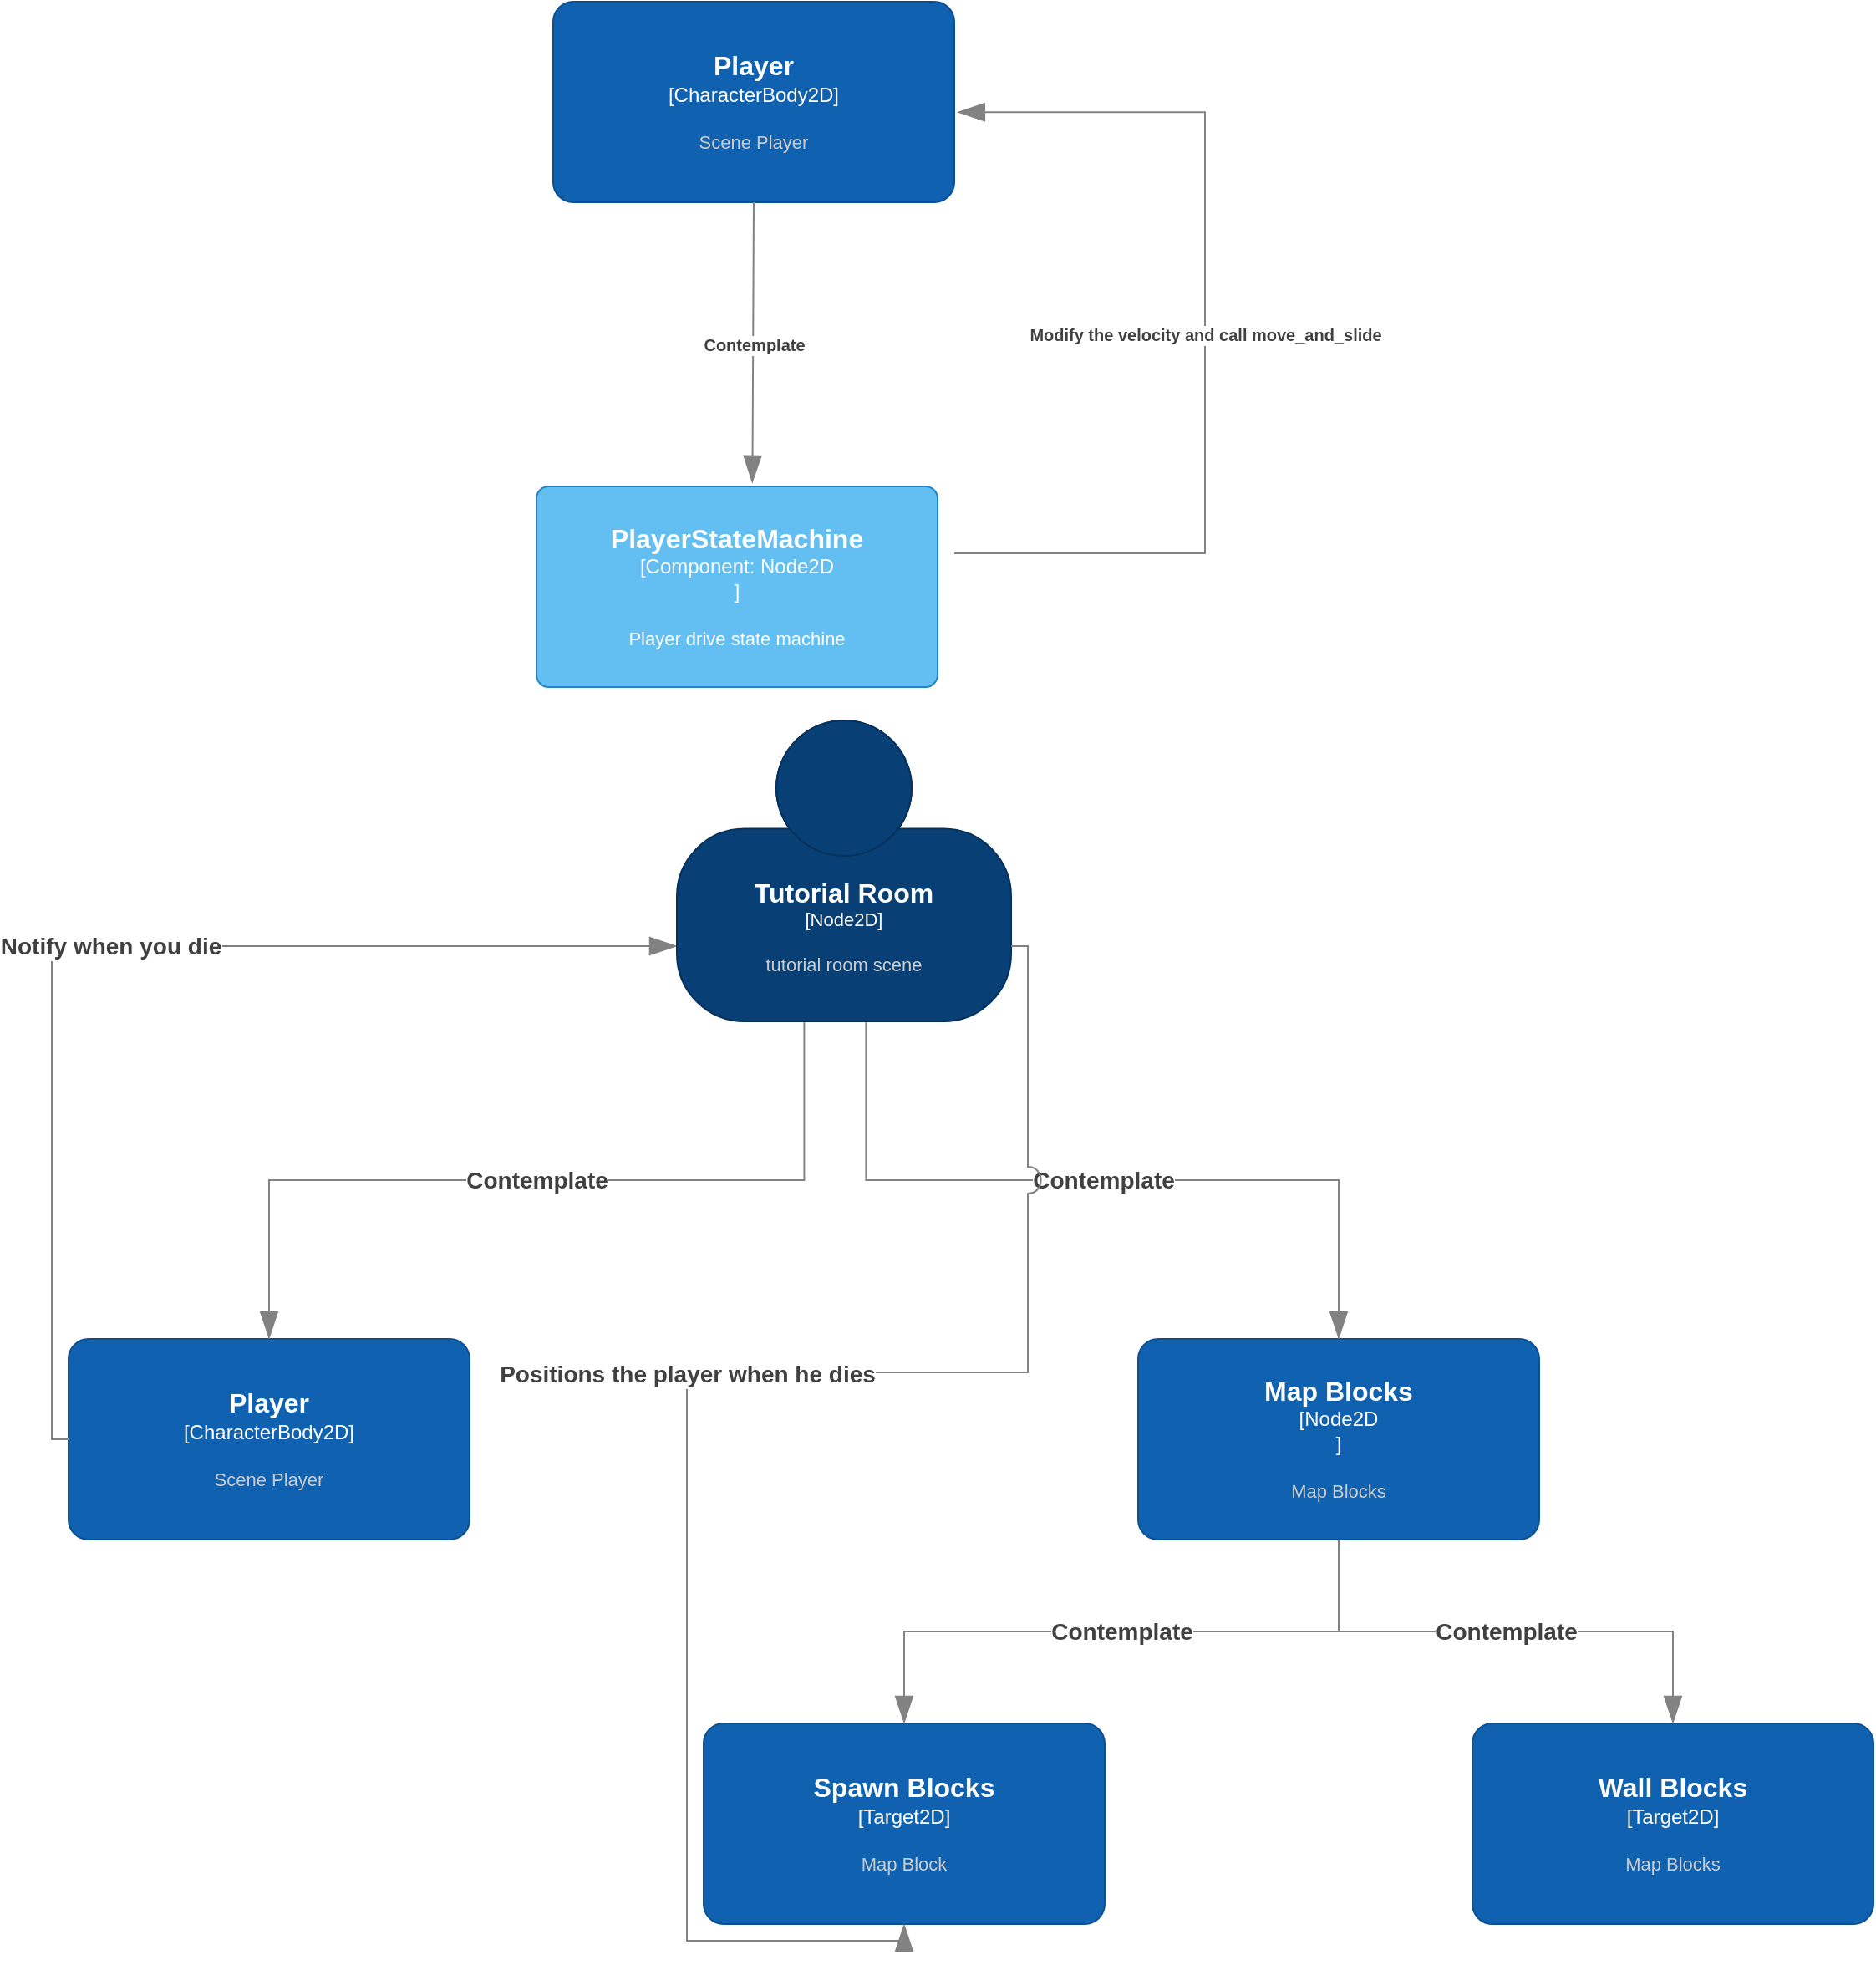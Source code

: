 <mxfile version="21.3.3" type="device">
  <diagram id="l4opDT8Yz2PaflCBfEU1" name="Página-1">
    <mxGraphModel dx="1257" dy="691" grid="1" gridSize="10" guides="1" tooltips="1" connect="1" arrows="1" fold="1" page="1" pageScale="1" pageWidth="827" pageHeight="1169" math="0" shadow="0">
      <root>
        <mxCell id="0" />
        <mxCell id="1" parent="0" />
        <object placeholders="1" c4Name="Player" c4Type="CharacterBody2D" c4Description="Scene Player" label="&lt;font style=&quot;font-size: 16px&quot;&gt;&lt;b&gt;%c4Name%&lt;/b&gt;&lt;/font&gt;&lt;div&gt;[%c4Type%]&lt;/div&gt;&lt;br&gt;&lt;div&gt;&lt;font style=&quot;font-size: 11px&quot;&gt;&lt;font color=&quot;#cccccc&quot;&gt;%c4Description%&lt;/font&gt;&lt;/div&gt;" id="_soePfpQX_1q5_B9plc1-1">
          <mxCell style="rounded=1;whiteSpace=wrap;html=1;labelBackgroundColor=none;fillColor=#1061B0;fontColor=#ffffff;align=center;arcSize=10;strokeColor=#0D5091;metaEdit=1;resizable=0;points=[[0.25,0,0],[0.5,0,0],[0.75,0,0],[1,0.25,0],[1,0.5,0],[1,0.75,0],[0.75,1,0],[0.5,1,0],[0.25,1,0],[0,0.75,0],[0,0.5,0],[0,0.25,0]];" vertex="1" parent="1">
            <mxGeometry x="340" y="50" width="240" height="120" as="geometry" />
          </mxCell>
        </object>
        <object placeholders="1" c4Name="PlayerStateMachine" c4Type="Component" c4Technology="Node2D&#xa;" c4Description="Player drive state machine" label="&lt;font style=&quot;font-size: 16px&quot;&gt;&lt;b&gt;%c4Name%&lt;/b&gt;&lt;/font&gt;&lt;div&gt;[%c4Type%: %c4Technology%]&lt;/div&gt;&lt;br&gt;&lt;div&gt;&lt;font style=&quot;font-size: 11px&quot;&gt;%c4Description%&lt;/font&gt;&lt;/div&gt;" id="_soePfpQX_1q5_B9plc1-2">
          <mxCell style="rounded=1;whiteSpace=wrap;html=1;labelBackgroundColor=none;fillColor=#63BEF2;fontColor=#ffffff;align=center;arcSize=6;strokeColor=#2086C9;metaEdit=1;resizable=0;points=[[0.25,0,0],[0.5,0,0],[0.75,0,0],[1,0.25,0],[1,0.5,0],[1,0.75,0],[0.75,1,0],[0.5,1,0],[0.25,1,0],[0,0.75,0],[0,0.5,0],[0,0.25,0]];" vertex="1" parent="1">
            <mxGeometry x="330" y="340" width="240" height="120" as="geometry" />
          </mxCell>
        </object>
        <object placeholders="1" c4Type="Relationship" c4Description="Contemplate" label="&lt;div style=&quot;text-align: left&quot;&gt;&lt;div style=&quot;text-align: center&quot;&gt;&lt;b&gt;%c4Description%&lt;/b&gt;&lt;/div&gt;" id="_soePfpQX_1q5_B9plc1-3">
          <mxCell style="endArrow=blockThin;html=1;fontSize=10;fontColor=#404040;strokeWidth=1;endFill=1;strokeColor=#828282;elbow=vertical;metaEdit=1;endSize=14;startSize=14;jumpStyle=arc;jumpSize=16;rounded=0;edgeStyle=orthogonalEdgeStyle;exitX=0.5;exitY=1;exitDx=0;exitDy=0;exitPerimeter=0;entryX=0.538;entryY=-0.017;entryDx=0;entryDy=0;entryPerimeter=0;" edge="1" parent="1" source="_soePfpQX_1q5_B9plc1-1" target="_soePfpQX_1q5_B9plc1-2">
            <mxGeometry width="240" relative="1" as="geometry">
              <mxPoint x="310" y="250" as="sourcePoint" />
              <mxPoint x="550" y="250" as="targetPoint" />
            </mxGeometry>
          </mxCell>
        </object>
        <object placeholders="1" c4Type="Relationship" c4Description="Modify the velocity and call move_and_slide" label="&lt;div style=&quot;text-align: left&quot;&gt;&lt;div style=&quot;text-align: center&quot;&gt;&lt;b&gt;%c4Description%&lt;/b&gt;&lt;/div&gt;" id="_soePfpQX_1q5_B9plc1-5">
          <mxCell style="endArrow=blockThin;html=1;fontSize=10;fontColor=#404040;strokeWidth=1;endFill=1;strokeColor=#828282;elbow=vertical;metaEdit=1;endSize=14;startSize=14;jumpStyle=arc;jumpSize=16;rounded=0;edgeStyle=orthogonalEdgeStyle;entryX=1.008;entryY=0.551;entryDx=0;entryDy=0;entryPerimeter=0;" edge="1" parent="1" target="_soePfpQX_1q5_B9plc1-1">
            <mxGeometry width="240" relative="1" as="geometry">
              <mxPoint x="580" y="380" as="sourcePoint" />
              <mxPoint x="740" y="100" as="targetPoint" />
              <Array as="points">
                <mxPoint x="730" y="380" />
                <mxPoint x="730" y="116" />
              </Array>
            </mxGeometry>
          </mxCell>
        </object>
        <object placeholders="1" c4Name="Player" c4Type="CharacterBody2D" c4Description="Scene Player" label="&lt;font style=&quot;font-size: 16px&quot;&gt;&lt;b&gt;%c4Name%&lt;/b&gt;&lt;/font&gt;&lt;div&gt;[%c4Type%]&lt;/div&gt;&lt;br&gt;&lt;div&gt;&lt;font style=&quot;font-size: 11px&quot;&gt;&lt;font color=&quot;#cccccc&quot;&gt;%c4Description%&lt;/font&gt;&lt;/div&gt;" id="_soePfpQX_1q5_B9plc1-7">
          <mxCell style="rounded=1;whiteSpace=wrap;html=1;labelBackgroundColor=none;fillColor=#1061B0;fontColor=#ffffff;align=center;arcSize=10;strokeColor=#0D5091;metaEdit=1;resizable=0;points=[[0.25,0,0],[0.5,0,0],[0.75,0,0],[1,0.25,0],[1,0.5,0],[1,0.75,0],[0.75,1,0],[0.5,1,0],[0.25,1,0],[0,0.75,0],[0,0.5,0],[0,0.25,0]];" vertex="1" parent="1">
            <mxGeometry x="50" y="850" width="240" height="120" as="geometry" />
          </mxCell>
        </object>
        <object placeholders="1" c4Name="Map Blocks" c4Type="Node2D&#xa;" c4Description="Map Blocks" label="&lt;font style=&quot;font-size: 16px&quot;&gt;&lt;b&gt;%c4Name%&lt;/b&gt;&lt;/font&gt;&lt;div&gt;[%c4Type%]&lt;/div&gt;&lt;br&gt;&lt;div&gt;&lt;font style=&quot;font-size: 11px&quot;&gt;&lt;font color=&quot;#cccccc&quot;&gt;%c4Description%&lt;/font&gt;&lt;/div&gt;" id="_soePfpQX_1q5_B9plc1-8">
          <mxCell style="rounded=1;whiteSpace=wrap;html=1;labelBackgroundColor=none;fillColor=#1061B0;fontColor=#ffffff;align=center;arcSize=10;strokeColor=#0D5091;metaEdit=1;resizable=0;points=[[0.25,0,0],[0.5,0,0],[0.75,0,0],[1,0.25,0],[1,0.5,0],[1,0.75,0],[0.75,1,0],[0.5,1,0],[0.25,1,0],[0,0.75,0],[0,0.5,0],[0,0.25,0]];" vertex="1" parent="1">
            <mxGeometry x="690" y="850" width="240" height="120" as="geometry" />
          </mxCell>
        </object>
        <object placeholders="1" c4Name="Spawn Blocks" c4Type="Target2D" c4Description="Map Block" label="&lt;font style=&quot;font-size: 16px&quot;&gt;&lt;b&gt;%c4Name%&lt;/b&gt;&lt;/font&gt;&lt;div&gt;[%c4Type%]&lt;/div&gt;&lt;br&gt;&lt;div&gt;&lt;font style=&quot;font-size: 11px&quot;&gt;&lt;font color=&quot;#cccccc&quot;&gt;%c4Description%&lt;/font&gt;&lt;/div&gt;" id="_soePfpQX_1q5_B9plc1-9">
          <mxCell style="rounded=1;whiteSpace=wrap;html=1;labelBackgroundColor=none;fillColor=#1061B0;fontColor=#ffffff;align=center;arcSize=10;strokeColor=#0D5091;metaEdit=1;resizable=0;points=[[0.25,0,0],[0.5,0,0],[0.75,0,0],[1,0.25,0],[1,0.5,0],[1,0.75,0],[0.75,1,0],[0.5,1,0],[0.25,1,0],[0,0.75,0],[0,0.5,0],[0,0.25,0]];" vertex="1" parent="1">
            <mxGeometry x="430" y="1080" width="240" height="120" as="geometry" />
          </mxCell>
        </object>
        <object placeholders="1" c4Type="Relationship" c4Description="Contemplate" label="&lt;div style=&quot;text-align: left; font-size: 14px;&quot;&gt;&lt;div style=&quot;text-align: center; font-size: 14px;&quot;&gt;&lt;b style=&quot;font-size: 14px;&quot;&gt;%c4Description%&lt;/b&gt;&lt;/div&gt;&lt;/div&gt;" id="_soePfpQX_1q5_B9plc1-10">
          <mxCell style="endArrow=blockThin;html=1;fontSize=14;fontColor=#404040;strokeWidth=1;endFill=1;strokeColor=#828282;elbow=vertical;metaEdit=1;endSize=14;startSize=14;jumpStyle=arc;jumpSize=16;rounded=0;edgeStyle=orthogonalEdgeStyle;exitX=0.381;exitY=1.002;exitDx=0;exitDy=0;exitPerimeter=0;entryX=0.5;entryY=0;entryDx=0;entryDy=0;entryPerimeter=0;" edge="1" parent="1" source="_soePfpQX_1q5_B9plc1-15" target="_soePfpQX_1q5_B9plc1-7">
            <mxGeometry width="240" relative="1" as="geometry">
              <mxPoint x="510" y="690" as="sourcePoint" />
              <mxPoint x="610" y="840" as="targetPoint" />
            </mxGeometry>
          </mxCell>
        </object>
        <object placeholders="1" c4Type="Relationship" c4Description="Contemplate" label="&lt;div style=&quot;text-align: left; font-size: 14px;&quot;&gt;&lt;div style=&quot;text-align: center; font-size: 14px;&quot;&gt;&lt;b style=&quot;font-size: 14px;&quot;&gt;%c4Description%&lt;/b&gt;&lt;/div&gt;&lt;/div&gt;" id="_soePfpQX_1q5_B9plc1-11">
          <mxCell style="endArrow=blockThin;html=1;fontSize=14;fontColor=#404040;strokeWidth=1;endFill=1;strokeColor=#828282;elbow=vertical;metaEdit=1;endSize=14;startSize=14;jumpStyle=arc;jumpSize=16;rounded=0;edgeStyle=orthogonalEdgeStyle;exitX=0.566;exitY=1.002;exitDx=0;exitDy=0;exitPerimeter=0;entryX=0.5;entryY=0;entryDx=0;entryDy=0;entryPerimeter=0;" edge="1" parent="1" source="_soePfpQX_1q5_B9plc1-15" target="_soePfpQX_1q5_B9plc1-8">
            <mxGeometry width="240" relative="1" as="geometry">
              <mxPoint x="510" y="690" as="sourcePoint" />
              <mxPoint x="690" y="860" as="targetPoint" />
            </mxGeometry>
          </mxCell>
        </object>
        <object placeholders="1" c4Type="Relationship" c4Description="Contemplate" label="&lt;div style=&quot;text-align: left; font-size: 14px;&quot;&gt;&lt;div style=&quot;text-align: center; font-size: 14px;&quot;&gt;&lt;b style=&quot;font-size: 14px;&quot;&gt;%c4Description%&lt;/b&gt;&lt;/div&gt;&lt;/div&gt;" id="_soePfpQX_1q5_B9plc1-12">
          <mxCell style="endArrow=blockThin;html=1;fontSize=14;fontColor=#404040;strokeWidth=1;endFill=1;strokeColor=#828282;elbow=vertical;metaEdit=1;endSize=14;startSize=14;jumpStyle=arc;jumpSize=16;rounded=0;edgeStyle=orthogonalEdgeStyle;exitX=0.5;exitY=1;exitDx=0;exitDy=0;exitPerimeter=0;entryX=0.5;entryY=0;entryDx=0;entryDy=0;entryPerimeter=0;" edge="1" parent="1" source="_soePfpQX_1q5_B9plc1-8" target="_soePfpQX_1q5_B9plc1-9">
            <mxGeometry width="240" relative="1" as="geometry">
              <mxPoint x="390" y="1000" as="sourcePoint" />
              <mxPoint x="630" y="1000" as="targetPoint" />
            </mxGeometry>
          </mxCell>
        </object>
        <object placeholders="1" c4Type="Relationship" c4Description="Notify when you die" label="&lt;div style=&quot;text-align: left; font-size: 14px;&quot;&gt;&lt;div style=&quot;text-align: center; font-size: 14px;&quot;&gt;&lt;b style=&quot;font-size: 14px;&quot;&gt;%c4Description%&lt;/b&gt;&lt;/div&gt;&lt;/div&gt;" id="_soePfpQX_1q5_B9plc1-13">
          <mxCell style="endArrow=blockThin;html=1;fontSize=14;fontColor=#404040;strokeWidth=1;endFill=1;strokeColor=#828282;elbow=vertical;metaEdit=1;endSize=14;startSize=14;jumpStyle=arc;jumpSize=16;rounded=0;edgeStyle=orthogonalEdgeStyle;exitX=0;exitY=0.5;exitDx=0;exitDy=0;exitPerimeter=0;entryX=0;entryY=0.75;entryDx=0;entryDy=0;entryPerimeter=0;" edge="1" parent="1" source="_soePfpQX_1q5_B9plc1-7" target="_soePfpQX_1q5_B9plc1-15">
            <mxGeometry width="240" relative="1" as="geometry">
              <mxPoint x="200" y="830" as="sourcePoint" />
              <mxPoint x="390" y="630" as="targetPoint" />
            </mxGeometry>
          </mxCell>
        </object>
        <object placeholders="1" c4Name="Tutorial Room" c4Type="Node2D" c4Description="tutorial room scene" label="&lt;font style=&quot;font-size: 16px&quot;&gt;&lt;b&gt;%c4Name%&lt;/b&gt;&lt;/font&gt;&lt;div&gt;[%c4Type%]&lt;/div&gt;&lt;br&gt;&lt;div&gt;&lt;font style=&quot;font-size: 11px&quot;&gt;&lt;font color=&quot;#cccccc&quot;&gt;%c4Description%&lt;/font&gt;&lt;/div&gt;" id="_soePfpQX_1q5_B9plc1-15">
          <mxCell style="html=1;fontSize=11;dashed=0;whiteSpace=wrap;fillColor=#083F75;strokeColor=#06315C;fontColor=#ffffff;shape=mxgraph.c4.person2;align=center;metaEdit=1;points=[[0.5,0,0],[1,0.5,0],[1,0.75,0],[0.75,1,0],[0.5,1,0],[0.25,1,0],[0,0.75,0],[0,0.5,0]];resizable=0;" vertex="1" parent="1">
            <mxGeometry x="414" y="480" width="200" height="180" as="geometry" />
          </mxCell>
        </object>
        <object placeholders="1" c4Name="Wall Blocks" c4Type="Target2D" c4Description="Map Blocks" label="&lt;font style=&quot;font-size: 16px&quot;&gt;&lt;b&gt;%c4Name%&lt;/b&gt;&lt;/font&gt;&lt;div&gt;[%c4Type%]&lt;/div&gt;&lt;br&gt;&lt;div&gt;&lt;font style=&quot;font-size: 11px&quot;&gt;&lt;font color=&quot;#cccccc&quot;&gt;%c4Description%&lt;/font&gt;&lt;/div&gt;" id="_soePfpQX_1q5_B9plc1-16">
          <mxCell style="rounded=1;whiteSpace=wrap;html=1;labelBackgroundColor=none;fillColor=#1061B0;fontColor=#ffffff;align=center;arcSize=10;strokeColor=#0D5091;metaEdit=1;resizable=0;points=[[0.25,0,0],[0.5,0,0],[0.75,0,0],[1,0.25,0],[1,0.5,0],[1,0.75,0],[0.75,1,0],[0.5,1,0],[0.25,1,0],[0,0.75,0],[0,0.5,0],[0,0.25,0]];" vertex="1" parent="1">
            <mxGeometry x="890" y="1080" width="240" height="120" as="geometry" />
          </mxCell>
        </object>
        <object placeholders="1" c4Type="Relationship" c4Description="Positions the player when he dies" label="&lt;div style=&quot;text-align: left; font-size: 14px;&quot;&gt;&lt;div style=&quot;text-align: center; font-size: 14px;&quot;&gt;&lt;b style=&quot;font-size: 14px;&quot;&gt;%c4Description%&lt;/b&gt;&lt;/div&gt;&lt;/div&gt;" id="_soePfpQX_1q5_B9plc1-18">
          <mxCell style="endArrow=blockThin;html=1;fontSize=14;fontColor=#404040;strokeWidth=1;endFill=1;strokeColor=#828282;elbow=vertical;metaEdit=1;endSize=14;startSize=14;jumpStyle=arc;jumpSize=16;rounded=0;edgeStyle=orthogonalEdgeStyle;exitX=1;exitY=0.75;exitDx=0;exitDy=0;exitPerimeter=0;entryX=0.5;entryY=1;entryDx=0;entryDy=0;entryPerimeter=0;" edge="1" parent="1" source="_soePfpQX_1q5_B9plc1-15" target="_soePfpQX_1q5_B9plc1-9">
            <mxGeometry x="-0.011" width="240" relative="1" as="geometry">
              <mxPoint x="660" y="620" as="sourcePoint" />
              <mxPoint x="900" y="620" as="targetPoint" />
              <mxPoint as="offset" />
            </mxGeometry>
          </mxCell>
        </object>
        <object placeholders="1" c4Type="Relationship" c4Description="Contemplate" label="&lt;div style=&quot;text-align: left; font-size: 14px;&quot;&gt;&lt;div style=&quot;text-align: center; font-size: 14px;&quot;&gt;&lt;b style=&quot;font-size: 14px;&quot;&gt;%c4Description%&lt;/b&gt;&lt;/div&gt;&lt;/div&gt;" id="_soePfpQX_1q5_B9plc1-19">
          <mxCell style="endArrow=blockThin;html=1;fontSize=14;fontColor=#404040;strokeWidth=1;endFill=1;strokeColor=#828282;elbow=vertical;metaEdit=1;endSize=14;startSize=14;jumpStyle=arc;jumpSize=16;rounded=0;edgeStyle=orthogonalEdgeStyle;exitX=0.5;exitY=1;exitDx=0;exitDy=0;exitPerimeter=0;entryX=0.5;entryY=0;entryDx=0;entryDy=0;entryPerimeter=0;" edge="1" parent="1" source="_soePfpQX_1q5_B9plc1-8" target="_soePfpQX_1q5_B9plc1-16">
            <mxGeometry width="240" relative="1" as="geometry">
              <mxPoint x="820" y="980" as="sourcePoint" />
              <mxPoint x="560" y="1130" as="targetPoint" />
            </mxGeometry>
          </mxCell>
        </object>
      </root>
    </mxGraphModel>
  </diagram>
</mxfile>
